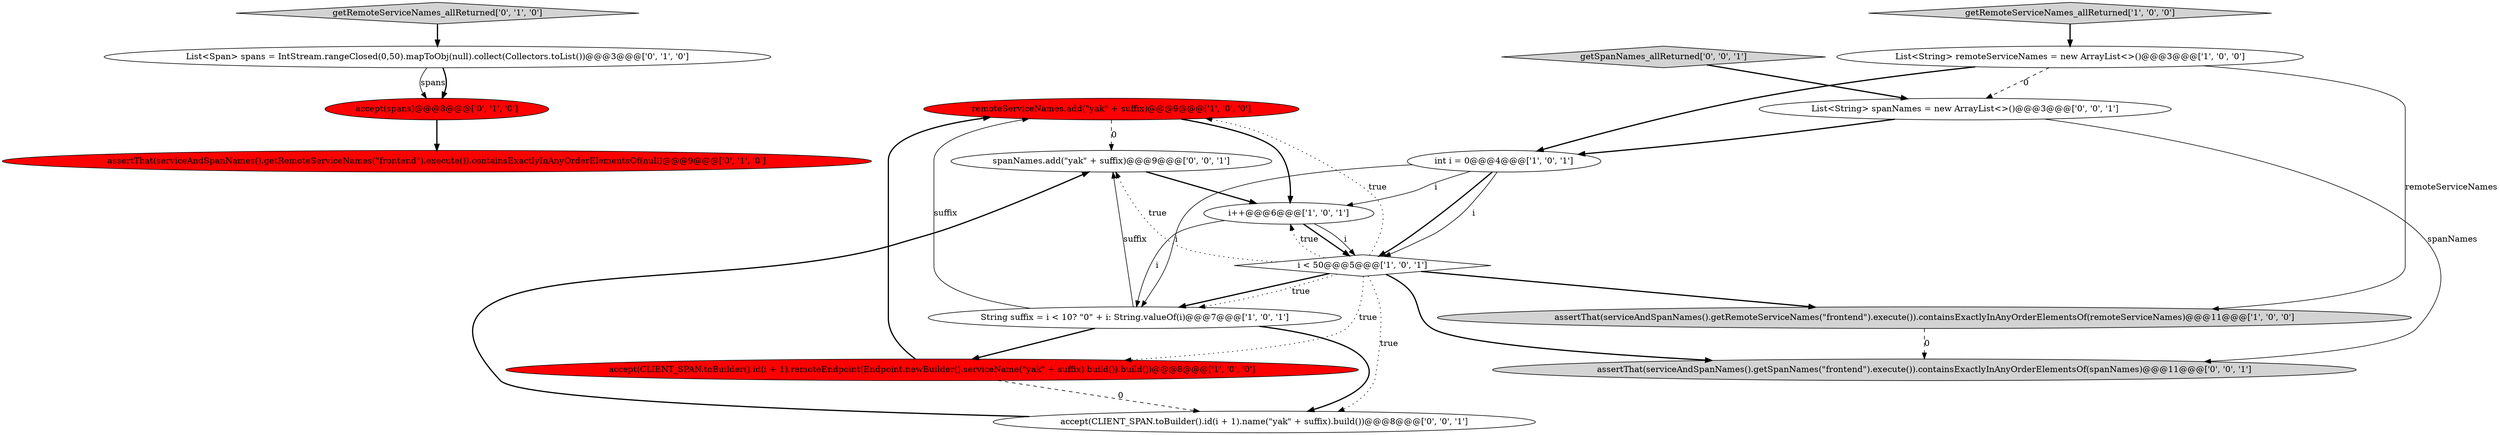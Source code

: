digraph {
12 [style = filled, label = "assertThat(serviceAndSpanNames().getRemoteServiceNames(\"frontend\").execute()).containsExactlyInAnyOrderElementsOf(null)@@@9@@@['0', '1', '0']", fillcolor = red, shape = ellipse image = "AAA1AAABBB2BBB"];
7 [style = filled, label = "remoteServiceNames.add(\"yak\" + suffix)@@@9@@@['1', '0', '0']", fillcolor = red, shape = ellipse image = "AAA1AAABBB1BBB"];
17 [style = filled, label = "accept(CLIENT_SPAN.toBuilder().id(i + 1).name(\"yak\" + suffix).build())@@@8@@@['0', '0', '1']", fillcolor = white, shape = ellipse image = "AAA0AAABBB3BBB"];
8 [style = filled, label = "accept(CLIENT_SPAN.toBuilder().id(i + 1).remoteEndpoint(Endpoint.newBuilder().serviceName(\"yak\" + suffix).build()).build())@@@8@@@['1', '0', '0']", fillcolor = red, shape = ellipse image = "AAA1AAABBB1BBB"];
6 [style = filled, label = "String suffix = i < 10? \"0\" + i: String.valueOf(i)@@@7@@@['1', '0', '1']", fillcolor = white, shape = ellipse image = "AAA0AAABBB1BBB"];
5 [style = filled, label = "List<String> remoteServiceNames = new ArrayList<>()@@@3@@@['1', '0', '0']", fillcolor = white, shape = ellipse image = "AAA0AAABBB1BBB"];
11 [style = filled, label = "getRemoteServiceNames_allReturned['0', '1', '0']", fillcolor = lightgray, shape = diamond image = "AAA0AAABBB2BBB"];
15 [style = filled, label = "spanNames.add(\"yak\" + suffix)@@@9@@@['0', '0', '1']", fillcolor = white, shape = ellipse image = "AAA0AAABBB3BBB"];
4 [style = filled, label = "int i = 0@@@4@@@['1', '0', '1']", fillcolor = white, shape = ellipse image = "AAA0AAABBB1BBB"];
13 [style = filled, label = "assertThat(serviceAndSpanNames().getSpanNames(\"frontend\").execute()).containsExactlyInAnyOrderElementsOf(spanNames)@@@11@@@['0', '0', '1']", fillcolor = lightgray, shape = ellipse image = "AAA0AAABBB3BBB"];
16 [style = filled, label = "getSpanNames_allReturned['0', '0', '1']", fillcolor = lightgray, shape = diamond image = "AAA0AAABBB3BBB"];
10 [style = filled, label = "List<Span> spans = IntStream.rangeClosed(0,50).mapToObj(null).collect(Collectors.toList())@@@3@@@['0', '1', '0']", fillcolor = white, shape = ellipse image = "AAA0AAABBB2BBB"];
3 [style = filled, label = "getRemoteServiceNames_allReturned['1', '0', '0']", fillcolor = lightgray, shape = diamond image = "AAA0AAABBB1BBB"];
9 [style = filled, label = "accept(spans)@@@8@@@['0', '1', '0']", fillcolor = red, shape = ellipse image = "AAA1AAABBB2BBB"];
2 [style = filled, label = "i++@@@6@@@['1', '0', '1']", fillcolor = white, shape = ellipse image = "AAA0AAABBB1BBB"];
14 [style = filled, label = "List<String> spanNames = new ArrayList<>()@@@3@@@['0', '0', '1']", fillcolor = white, shape = ellipse image = "AAA0AAABBB3BBB"];
0 [style = filled, label = "i < 50@@@5@@@['1', '0', '1']", fillcolor = white, shape = diamond image = "AAA0AAABBB1BBB"];
1 [style = filled, label = "assertThat(serviceAndSpanNames().getRemoteServiceNames(\"frontend\").execute()).containsExactlyInAnyOrderElementsOf(remoteServiceNames)@@@11@@@['1', '0', '0']", fillcolor = lightgray, shape = ellipse image = "AAA0AAABBB1BBB"];
6->17 [style = bold, label=""];
15->2 [style = bold, label=""];
5->14 [style = dashed, label="0"];
6->7 [style = solid, label="suffix"];
0->13 [style = bold, label=""];
0->6 [style = bold, label=""];
2->6 [style = solid, label="i"];
0->15 [style = dotted, label="true"];
14->13 [style = solid, label="spanNames"];
0->6 [style = dotted, label="true"];
8->7 [style = bold, label=""];
4->0 [style = bold, label=""];
4->2 [style = solid, label="i"];
4->6 [style = solid, label="i"];
1->13 [style = dashed, label="0"];
0->8 [style = dotted, label="true"];
6->15 [style = solid, label="suffix"];
3->5 [style = bold, label=""];
2->0 [style = bold, label=""];
11->10 [style = bold, label=""];
7->2 [style = bold, label=""];
0->1 [style = bold, label=""];
10->9 [style = solid, label="spans"];
5->4 [style = bold, label=""];
6->8 [style = bold, label=""];
17->15 [style = bold, label=""];
7->15 [style = dashed, label="0"];
2->0 [style = solid, label="i"];
8->17 [style = dashed, label="0"];
16->14 [style = bold, label=""];
4->0 [style = solid, label="i"];
0->17 [style = dotted, label="true"];
5->1 [style = solid, label="remoteServiceNames"];
10->9 [style = bold, label=""];
9->12 [style = bold, label=""];
0->2 [style = dotted, label="true"];
0->7 [style = dotted, label="true"];
14->4 [style = bold, label=""];
}
